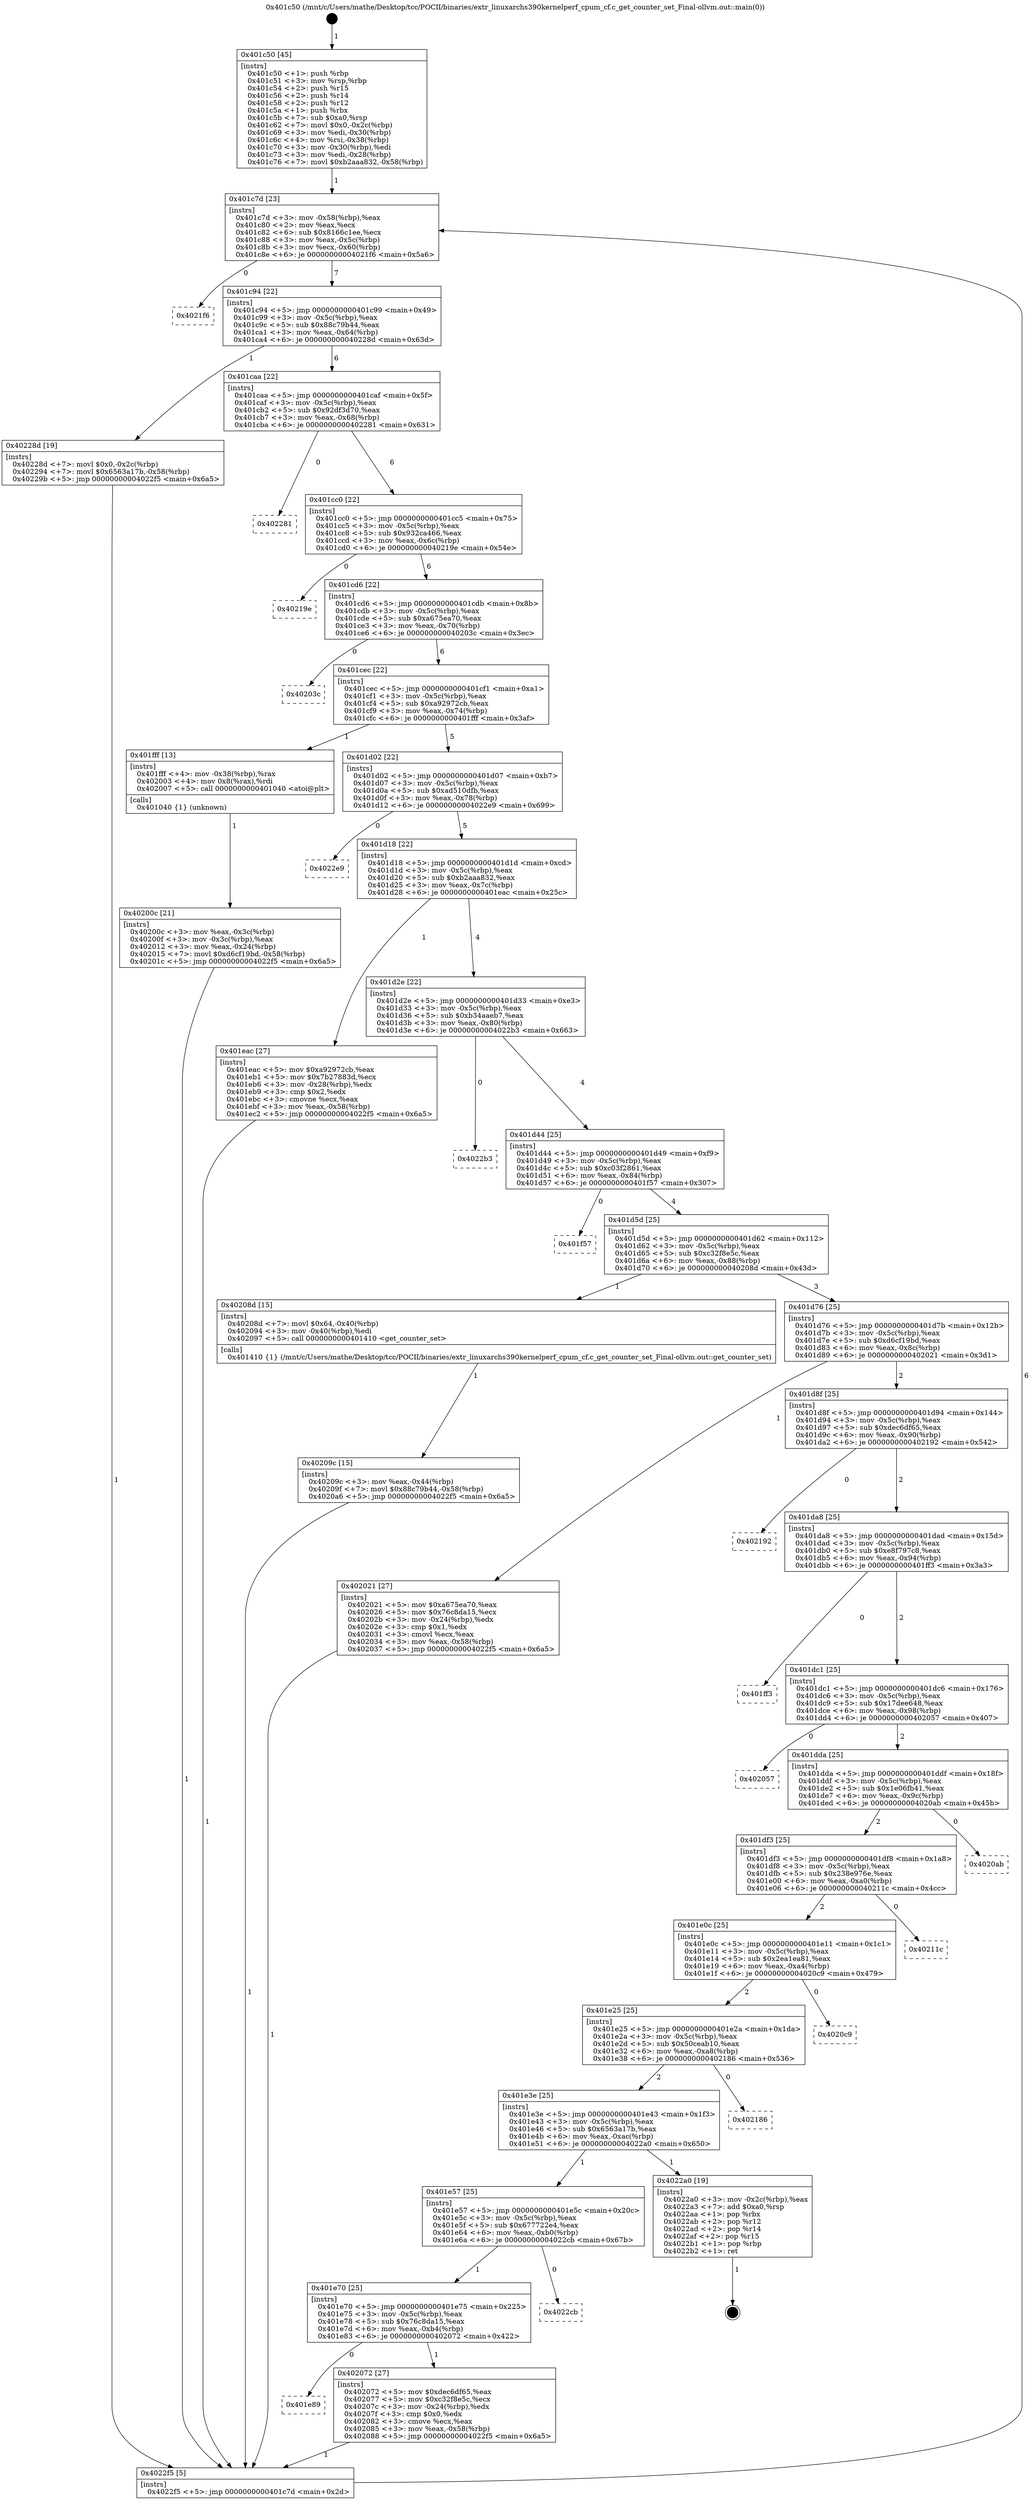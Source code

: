 digraph "0x401c50" {
  label = "0x401c50 (/mnt/c/Users/mathe/Desktop/tcc/POCII/binaries/extr_linuxarchs390kernelperf_cpum_cf.c_get_counter_set_Final-ollvm.out::main(0))"
  labelloc = "t"
  node[shape=record]

  Entry [label="",width=0.3,height=0.3,shape=circle,fillcolor=black,style=filled]
  "0x401c7d" [label="{
     0x401c7d [23]\l
     | [instrs]\l
     &nbsp;&nbsp;0x401c7d \<+3\>: mov -0x58(%rbp),%eax\l
     &nbsp;&nbsp;0x401c80 \<+2\>: mov %eax,%ecx\l
     &nbsp;&nbsp;0x401c82 \<+6\>: sub $0x8166c1ee,%ecx\l
     &nbsp;&nbsp;0x401c88 \<+3\>: mov %eax,-0x5c(%rbp)\l
     &nbsp;&nbsp;0x401c8b \<+3\>: mov %ecx,-0x60(%rbp)\l
     &nbsp;&nbsp;0x401c8e \<+6\>: je 00000000004021f6 \<main+0x5a6\>\l
  }"]
  "0x4021f6" [label="{
     0x4021f6\l
  }", style=dashed]
  "0x401c94" [label="{
     0x401c94 [22]\l
     | [instrs]\l
     &nbsp;&nbsp;0x401c94 \<+5\>: jmp 0000000000401c99 \<main+0x49\>\l
     &nbsp;&nbsp;0x401c99 \<+3\>: mov -0x5c(%rbp),%eax\l
     &nbsp;&nbsp;0x401c9c \<+5\>: sub $0x88c79b44,%eax\l
     &nbsp;&nbsp;0x401ca1 \<+3\>: mov %eax,-0x64(%rbp)\l
     &nbsp;&nbsp;0x401ca4 \<+6\>: je 000000000040228d \<main+0x63d\>\l
  }"]
  Exit [label="",width=0.3,height=0.3,shape=circle,fillcolor=black,style=filled,peripheries=2]
  "0x40228d" [label="{
     0x40228d [19]\l
     | [instrs]\l
     &nbsp;&nbsp;0x40228d \<+7\>: movl $0x0,-0x2c(%rbp)\l
     &nbsp;&nbsp;0x402294 \<+7\>: movl $0x6563a17b,-0x58(%rbp)\l
     &nbsp;&nbsp;0x40229b \<+5\>: jmp 00000000004022f5 \<main+0x6a5\>\l
  }"]
  "0x401caa" [label="{
     0x401caa [22]\l
     | [instrs]\l
     &nbsp;&nbsp;0x401caa \<+5\>: jmp 0000000000401caf \<main+0x5f\>\l
     &nbsp;&nbsp;0x401caf \<+3\>: mov -0x5c(%rbp),%eax\l
     &nbsp;&nbsp;0x401cb2 \<+5\>: sub $0x92df3d70,%eax\l
     &nbsp;&nbsp;0x401cb7 \<+3\>: mov %eax,-0x68(%rbp)\l
     &nbsp;&nbsp;0x401cba \<+6\>: je 0000000000402281 \<main+0x631\>\l
  }"]
  "0x40209c" [label="{
     0x40209c [15]\l
     | [instrs]\l
     &nbsp;&nbsp;0x40209c \<+3\>: mov %eax,-0x44(%rbp)\l
     &nbsp;&nbsp;0x40209f \<+7\>: movl $0x88c79b44,-0x58(%rbp)\l
     &nbsp;&nbsp;0x4020a6 \<+5\>: jmp 00000000004022f5 \<main+0x6a5\>\l
  }"]
  "0x402281" [label="{
     0x402281\l
  }", style=dashed]
  "0x401cc0" [label="{
     0x401cc0 [22]\l
     | [instrs]\l
     &nbsp;&nbsp;0x401cc0 \<+5\>: jmp 0000000000401cc5 \<main+0x75\>\l
     &nbsp;&nbsp;0x401cc5 \<+3\>: mov -0x5c(%rbp),%eax\l
     &nbsp;&nbsp;0x401cc8 \<+5\>: sub $0x932ca466,%eax\l
     &nbsp;&nbsp;0x401ccd \<+3\>: mov %eax,-0x6c(%rbp)\l
     &nbsp;&nbsp;0x401cd0 \<+6\>: je 000000000040219e \<main+0x54e\>\l
  }"]
  "0x401e89" [label="{
     0x401e89\l
  }", style=dashed]
  "0x40219e" [label="{
     0x40219e\l
  }", style=dashed]
  "0x401cd6" [label="{
     0x401cd6 [22]\l
     | [instrs]\l
     &nbsp;&nbsp;0x401cd6 \<+5\>: jmp 0000000000401cdb \<main+0x8b\>\l
     &nbsp;&nbsp;0x401cdb \<+3\>: mov -0x5c(%rbp),%eax\l
     &nbsp;&nbsp;0x401cde \<+5\>: sub $0xa675ea70,%eax\l
     &nbsp;&nbsp;0x401ce3 \<+3\>: mov %eax,-0x70(%rbp)\l
     &nbsp;&nbsp;0x401ce6 \<+6\>: je 000000000040203c \<main+0x3ec\>\l
  }"]
  "0x402072" [label="{
     0x402072 [27]\l
     | [instrs]\l
     &nbsp;&nbsp;0x402072 \<+5\>: mov $0xdec6df65,%eax\l
     &nbsp;&nbsp;0x402077 \<+5\>: mov $0xc32f8e5c,%ecx\l
     &nbsp;&nbsp;0x40207c \<+3\>: mov -0x24(%rbp),%edx\l
     &nbsp;&nbsp;0x40207f \<+3\>: cmp $0x0,%edx\l
     &nbsp;&nbsp;0x402082 \<+3\>: cmove %ecx,%eax\l
     &nbsp;&nbsp;0x402085 \<+3\>: mov %eax,-0x58(%rbp)\l
     &nbsp;&nbsp;0x402088 \<+5\>: jmp 00000000004022f5 \<main+0x6a5\>\l
  }"]
  "0x40203c" [label="{
     0x40203c\l
  }", style=dashed]
  "0x401cec" [label="{
     0x401cec [22]\l
     | [instrs]\l
     &nbsp;&nbsp;0x401cec \<+5\>: jmp 0000000000401cf1 \<main+0xa1\>\l
     &nbsp;&nbsp;0x401cf1 \<+3\>: mov -0x5c(%rbp),%eax\l
     &nbsp;&nbsp;0x401cf4 \<+5\>: sub $0xa92972cb,%eax\l
     &nbsp;&nbsp;0x401cf9 \<+3\>: mov %eax,-0x74(%rbp)\l
     &nbsp;&nbsp;0x401cfc \<+6\>: je 0000000000401fff \<main+0x3af\>\l
  }"]
  "0x401e70" [label="{
     0x401e70 [25]\l
     | [instrs]\l
     &nbsp;&nbsp;0x401e70 \<+5\>: jmp 0000000000401e75 \<main+0x225\>\l
     &nbsp;&nbsp;0x401e75 \<+3\>: mov -0x5c(%rbp),%eax\l
     &nbsp;&nbsp;0x401e78 \<+5\>: sub $0x76c8da15,%eax\l
     &nbsp;&nbsp;0x401e7d \<+6\>: mov %eax,-0xb4(%rbp)\l
     &nbsp;&nbsp;0x401e83 \<+6\>: je 0000000000402072 \<main+0x422\>\l
  }"]
  "0x401fff" [label="{
     0x401fff [13]\l
     | [instrs]\l
     &nbsp;&nbsp;0x401fff \<+4\>: mov -0x38(%rbp),%rax\l
     &nbsp;&nbsp;0x402003 \<+4\>: mov 0x8(%rax),%rdi\l
     &nbsp;&nbsp;0x402007 \<+5\>: call 0000000000401040 \<atoi@plt\>\l
     | [calls]\l
     &nbsp;&nbsp;0x401040 \{1\} (unknown)\l
  }"]
  "0x401d02" [label="{
     0x401d02 [22]\l
     | [instrs]\l
     &nbsp;&nbsp;0x401d02 \<+5\>: jmp 0000000000401d07 \<main+0xb7\>\l
     &nbsp;&nbsp;0x401d07 \<+3\>: mov -0x5c(%rbp),%eax\l
     &nbsp;&nbsp;0x401d0a \<+5\>: sub $0xad510dfb,%eax\l
     &nbsp;&nbsp;0x401d0f \<+3\>: mov %eax,-0x78(%rbp)\l
     &nbsp;&nbsp;0x401d12 \<+6\>: je 00000000004022e9 \<main+0x699\>\l
  }"]
  "0x4022cb" [label="{
     0x4022cb\l
  }", style=dashed]
  "0x4022e9" [label="{
     0x4022e9\l
  }", style=dashed]
  "0x401d18" [label="{
     0x401d18 [22]\l
     | [instrs]\l
     &nbsp;&nbsp;0x401d18 \<+5\>: jmp 0000000000401d1d \<main+0xcd\>\l
     &nbsp;&nbsp;0x401d1d \<+3\>: mov -0x5c(%rbp),%eax\l
     &nbsp;&nbsp;0x401d20 \<+5\>: sub $0xb2aaa832,%eax\l
     &nbsp;&nbsp;0x401d25 \<+3\>: mov %eax,-0x7c(%rbp)\l
     &nbsp;&nbsp;0x401d28 \<+6\>: je 0000000000401eac \<main+0x25c\>\l
  }"]
  "0x401e57" [label="{
     0x401e57 [25]\l
     | [instrs]\l
     &nbsp;&nbsp;0x401e57 \<+5\>: jmp 0000000000401e5c \<main+0x20c\>\l
     &nbsp;&nbsp;0x401e5c \<+3\>: mov -0x5c(%rbp),%eax\l
     &nbsp;&nbsp;0x401e5f \<+5\>: sub $0x677722e4,%eax\l
     &nbsp;&nbsp;0x401e64 \<+6\>: mov %eax,-0xb0(%rbp)\l
     &nbsp;&nbsp;0x401e6a \<+6\>: je 00000000004022cb \<main+0x67b\>\l
  }"]
  "0x401eac" [label="{
     0x401eac [27]\l
     | [instrs]\l
     &nbsp;&nbsp;0x401eac \<+5\>: mov $0xa92972cb,%eax\l
     &nbsp;&nbsp;0x401eb1 \<+5\>: mov $0x7b27883d,%ecx\l
     &nbsp;&nbsp;0x401eb6 \<+3\>: mov -0x28(%rbp),%edx\l
     &nbsp;&nbsp;0x401eb9 \<+3\>: cmp $0x2,%edx\l
     &nbsp;&nbsp;0x401ebc \<+3\>: cmovne %ecx,%eax\l
     &nbsp;&nbsp;0x401ebf \<+3\>: mov %eax,-0x58(%rbp)\l
     &nbsp;&nbsp;0x401ec2 \<+5\>: jmp 00000000004022f5 \<main+0x6a5\>\l
  }"]
  "0x401d2e" [label="{
     0x401d2e [22]\l
     | [instrs]\l
     &nbsp;&nbsp;0x401d2e \<+5\>: jmp 0000000000401d33 \<main+0xe3\>\l
     &nbsp;&nbsp;0x401d33 \<+3\>: mov -0x5c(%rbp),%eax\l
     &nbsp;&nbsp;0x401d36 \<+5\>: sub $0xb34aaeb7,%eax\l
     &nbsp;&nbsp;0x401d3b \<+3\>: mov %eax,-0x80(%rbp)\l
     &nbsp;&nbsp;0x401d3e \<+6\>: je 00000000004022b3 \<main+0x663\>\l
  }"]
  "0x4022f5" [label="{
     0x4022f5 [5]\l
     | [instrs]\l
     &nbsp;&nbsp;0x4022f5 \<+5\>: jmp 0000000000401c7d \<main+0x2d\>\l
  }"]
  "0x401c50" [label="{
     0x401c50 [45]\l
     | [instrs]\l
     &nbsp;&nbsp;0x401c50 \<+1\>: push %rbp\l
     &nbsp;&nbsp;0x401c51 \<+3\>: mov %rsp,%rbp\l
     &nbsp;&nbsp;0x401c54 \<+2\>: push %r15\l
     &nbsp;&nbsp;0x401c56 \<+2\>: push %r14\l
     &nbsp;&nbsp;0x401c58 \<+2\>: push %r12\l
     &nbsp;&nbsp;0x401c5a \<+1\>: push %rbx\l
     &nbsp;&nbsp;0x401c5b \<+7\>: sub $0xa0,%rsp\l
     &nbsp;&nbsp;0x401c62 \<+7\>: movl $0x0,-0x2c(%rbp)\l
     &nbsp;&nbsp;0x401c69 \<+3\>: mov %edi,-0x30(%rbp)\l
     &nbsp;&nbsp;0x401c6c \<+4\>: mov %rsi,-0x38(%rbp)\l
     &nbsp;&nbsp;0x401c70 \<+3\>: mov -0x30(%rbp),%edi\l
     &nbsp;&nbsp;0x401c73 \<+3\>: mov %edi,-0x28(%rbp)\l
     &nbsp;&nbsp;0x401c76 \<+7\>: movl $0xb2aaa832,-0x58(%rbp)\l
  }"]
  "0x40200c" [label="{
     0x40200c [21]\l
     | [instrs]\l
     &nbsp;&nbsp;0x40200c \<+3\>: mov %eax,-0x3c(%rbp)\l
     &nbsp;&nbsp;0x40200f \<+3\>: mov -0x3c(%rbp),%eax\l
     &nbsp;&nbsp;0x402012 \<+3\>: mov %eax,-0x24(%rbp)\l
     &nbsp;&nbsp;0x402015 \<+7\>: movl $0xd6cf19bd,-0x58(%rbp)\l
     &nbsp;&nbsp;0x40201c \<+5\>: jmp 00000000004022f5 \<main+0x6a5\>\l
  }"]
  "0x4022a0" [label="{
     0x4022a0 [19]\l
     | [instrs]\l
     &nbsp;&nbsp;0x4022a0 \<+3\>: mov -0x2c(%rbp),%eax\l
     &nbsp;&nbsp;0x4022a3 \<+7\>: add $0xa0,%rsp\l
     &nbsp;&nbsp;0x4022aa \<+1\>: pop %rbx\l
     &nbsp;&nbsp;0x4022ab \<+2\>: pop %r12\l
     &nbsp;&nbsp;0x4022ad \<+2\>: pop %r14\l
     &nbsp;&nbsp;0x4022af \<+2\>: pop %r15\l
     &nbsp;&nbsp;0x4022b1 \<+1\>: pop %rbp\l
     &nbsp;&nbsp;0x4022b2 \<+1\>: ret\l
  }"]
  "0x4022b3" [label="{
     0x4022b3\l
  }", style=dashed]
  "0x401d44" [label="{
     0x401d44 [25]\l
     | [instrs]\l
     &nbsp;&nbsp;0x401d44 \<+5\>: jmp 0000000000401d49 \<main+0xf9\>\l
     &nbsp;&nbsp;0x401d49 \<+3\>: mov -0x5c(%rbp),%eax\l
     &nbsp;&nbsp;0x401d4c \<+5\>: sub $0xc03f2861,%eax\l
     &nbsp;&nbsp;0x401d51 \<+6\>: mov %eax,-0x84(%rbp)\l
     &nbsp;&nbsp;0x401d57 \<+6\>: je 0000000000401f57 \<main+0x307\>\l
  }"]
  "0x401e3e" [label="{
     0x401e3e [25]\l
     | [instrs]\l
     &nbsp;&nbsp;0x401e3e \<+5\>: jmp 0000000000401e43 \<main+0x1f3\>\l
     &nbsp;&nbsp;0x401e43 \<+3\>: mov -0x5c(%rbp),%eax\l
     &nbsp;&nbsp;0x401e46 \<+5\>: sub $0x6563a17b,%eax\l
     &nbsp;&nbsp;0x401e4b \<+6\>: mov %eax,-0xac(%rbp)\l
     &nbsp;&nbsp;0x401e51 \<+6\>: je 00000000004022a0 \<main+0x650\>\l
  }"]
  "0x401f57" [label="{
     0x401f57\l
  }", style=dashed]
  "0x401d5d" [label="{
     0x401d5d [25]\l
     | [instrs]\l
     &nbsp;&nbsp;0x401d5d \<+5\>: jmp 0000000000401d62 \<main+0x112\>\l
     &nbsp;&nbsp;0x401d62 \<+3\>: mov -0x5c(%rbp),%eax\l
     &nbsp;&nbsp;0x401d65 \<+5\>: sub $0xc32f8e5c,%eax\l
     &nbsp;&nbsp;0x401d6a \<+6\>: mov %eax,-0x88(%rbp)\l
     &nbsp;&nbsp;0x401d70 \<+6\>: je 000000000040208d \<main+0x43d\>\l
  }"]
  "0x402186" [label="{
     0x402186\l
  }", style=dashed]
  "0x40208d" [label="{
     0x40208d [15]\l
     | [instrs]\l
     &nbsp;&nbsp;0x40208d \<+7\>: movl $0x64,-0x40(%rbp)\l
     &nbsp;&nbsp;0x402094 \<+3\>: mov -0x40(%rbp),%edi\l
     &nbsp;&nbsp;0x402097 \<+5\>: call 0000000000401410 \<get_counter_set\>\l
     | [calls]\l
     &nbsp;&nbsp;0x401410 \{1\} (/mnt/c/Users/mathe/Desktop/tcc/POCII/binaries/extr_linuxarchs390kernelperf_cpum_cf.c_get_counter_set_Final-ollvm.out::get_counter_set)\l
  }"]
  "0x401d76" [label="{
     0x401d76 [25]\l
     | [instrs]\l
     &nbsp;&nbsp;0x401d76 \<+5\>: jmp 0000000000401d7b \<main+0x12b\>\l
     &nbsp;&nbsp;0x401d7b \<+3\>: mov -0x5c(%rbp),%eax\l
     &nbsp;&nbsp;0x401d7e \<+5\>: sub $0xd6cf19bd,%eax\l
     &nbsp;&nbsp;0x401d83 \<+6\>: mov %eax,-0x8c(%rbp)\l
     &nbsp;&nbsp;0x401d89 \<+6\>: je 0000000000402021 \<main+0x3d1\>\l
  }"]
  "0x401e25" [label="{
     0x401e25 [25]\l
     | [instrs]\l
     &nbsp;&nbsp;0x401e25 \<+5\>: jmp 0000000000401e2a \<main+0x1da\>\l
     &nbsp;&nbsp;0x401e2a \<+3\>: mov -0x5c(%rbp),%eax\l
     &nbsp;&nbsp;0x401e2d \<+5\>: sub $0x50ceab10,%eax\l
     &nbsp;&nbsp;0x401e32 \<+6\>: mov %eax,-0xa8(%rbp)\l
     &nbsp;&nbsp;0x401e38 \<+6\>: je 0000000000402186 \<main+0x536\>\l
  }"]
  "0x402021" [label="{
     0x402021 [27]\l
     | [instrs]\l
     &nbsp;&nbsp;0x402021 \<+5\>: mov $0xa675ea70,%eax\l
     &nbsp;&nbsp;0x402026 \<+5\>: mov $0x76c8da15,%ecx\l
     &nbsp;&nbsp;0x40202b \<+3\>: mov -0x24(%rbp),%edx\l
     &nbsp;&nbsp;0x40202e \<+3\>: cmp $0x1,%edx\l
     &nbsp;&nbsp;0x402031 \<+3\>: cmovl %ecx,%eax\l
     &nbsp;&nbsp;0x402034 \<+3\>: mov %eax,-0x58(%rbp)\l
     &nbsp;&nbsp;0x402037 \<+5\>: jmp 00000000004022f5 \<main+0x6a5\>\l
  }"]
  "0x401d8f" [label="{
     0x401d8f [25]\l
     | [instrs]\l
     &nbsp;&nbsp;0x401d8f \<+5\>: jmp 0000000000401d94 \<main+0x144\>\l
     &nbsp;&nbsp;0x401d94 \<+3\>: mov -0x5c(%rbp),%eax\l
     &nbsp;&nbsp;0x401d97 \<+5\>: sub $0xdec6df65,%eax\l
     &nbsp;&nbsp;0x401d9c \<+6\>: mov %eax,-0x90(%rbp)\l
     &nbsp;&nbsp;0x401da2 \<+6\>: je 0000000000402192 \<main+0x542\>\l
  }"]
  "0x4020c9" [label="{
     0x4020c9\l
  }", style=dashed]
  "0x402192" [label="{
     0x402192\l
  }", style=dashed]
  "0x401da8" [label="{
     0x401da8 [25]\l
     | [instrs]\l
     &nbsp;&nbsp;0x401da8 \<+5\>: jmp 0000000000401dad \<main+0x15d\>\l
     &nbsp;&nbsp;0x401dad \<+3\>: mov -0x5c(%rbp),%eax\l
     &nbsp;&nbsp;0x401db0 \<+5\>: sub $0xe8f797c8,%eax\l
     &nbsp;&nbsp;0x401db5 \<+6\>: mov %eax,-0x94(%rbp)\l
     &nbsp;&nbsp;0x401dbb \<+6\>: je 0000000000401ff3 \<main+0x3a3\>\l
  }"]
  "0x401e0c" [label="{
     0x401e0c [25]\l
     | [instrs]\l
     &nbsp;&nbsp;0x401e0c \<+5\>: jmp 0000000000401e11 \<main+0x1c1\>\l
     &nbsp;&nbsp;0x401e11 \<+3\>: mov -0x5c(%rbp),%eax\l
     &nbsp;&nbsp;0x401e14 \<+5\>: sub $0x2ea1ea81,%eax\l
     &nbsp;&nbsp;0x401e19 \<+6\>: mov %eax,-0xa4(%rbp)\l
     &nbsp;&nbsp;0x401e1f \<+6\>: je 00000000004020c9 \<main+0x479\>\l
  }"]
  "0x401ff3" [label="{
     0x401ff3\l
  }", style=dashed]
  "0x401dc1" [label="{
     0x401dc1 [25]\l
     | [instrs]\l
     &nbsp;&nbsp;0x401dc1 \<+5\>: jmp 0000000000401dc6 \<main+0x176\>\l
     &nbsp;&nbsp;0x401dc6 \<+3\>: mov -0x5c(%rbp),%eax\l
     &nbsp;&nbsp;0x401dc9 \<+5\>: sub $0x17dee648,%eax\l
     &nbsp;&nbsp;0x401dce \<+6\>: mov %eax,-0x98(%rbp)\l
     &nbsp;&nbsp;0x401dd4 \<+6\>: je 0000000000402057 \<main+0x407\>\l
  }"]
  "0x40211c" [label="{
     0x40211c\l
  }", style=dashed]
  "0x402057" [label="{
     0x402057\l
  }", style=dashed]
  "0x401dda" [label="{
     0x401dda [25]\l
     | [instrs]\l
     &nbsp;&nbsp;0x401dda \<+5\>: jmp 0000000000401ddf \<main+0x18f\>\l
     &nbsp;&nbsp;0x401ddf \<+3\>: mov -0x5c(%rbp),%eax\l
     &nbsp;&nbsp;0x401de2 \<+5\>: sub $0x1e06fb41,%eax\l
     &nbsp;&nbsp;0x401de7 \<+6\>: mov %eax,-0x9c(%rbp)\l
     &nbsp;&nbsp;0x401ded \<+6\>: je 00000000004020ab \<main+0x45b\>\l
  }"]
  "0x401df3" [label="{
     0x401df3 [25]\l
     | [instrs]\l
     &nbsp;&nbsp;0x401df3 \<+5\>: jmp 0000000000401df8 \<main+0x1a8\>\l
     &nbsp;&nbsp;0x401df8 \<+3\>: mov -0x5c(%rbp),%eax\l
     &nbsp;&nbsp;0x401dfb \<+5\>: sub $0x238e976e,%eax\l
     &nbsp;&nbsp;0x401e00 \<+6\>: mov %eax,-0xa0(%rbp)\l
     &nbsp;&nbsp;0x401e06 \<+6\>: je 000000000040211c \<main+0x4cc\>\l
  }"]
  "0x4020ab" [label="{
     0x4020ab\l
  }", style=dashed]
  Entry -> "0x401c50" [label=" 1"]
  "0x401c7d" -> "0x4021f6" [label=" 0"]
  "0x401c7d" -> "0x401c94" [label=" 7"]
  "0x4022a0" -> Exit [label=" 1"]
  "0x401c94" -> "0x40228d" [label=" 1"]
  "0x401c94" -> "0x401caa" [label=" 6"]
  "0x40228d" -> "0x4022f5" [label=" 1"]
  "0x401caa" -> "0x402281" [label=" 0"]
  "0x401caa" -> "0x401cc0" [label=" 6"]
  "0x40209c" -> "0x4022f5" [label=" 1"]
  "0x401cc0" -> "0x40219e" [label=" 0"]
  "0x401cc0" -> "0x401cd6" [label=" 6"]
  "0x40208d" -> "0x40209c" [label=" 1"]
  "0x401cd6" -> "0x40203c" [label=" 0"]
  "0x401cd6" -> "0x401cec" [label=" 6"]
  "0x402072" -> "0x4022f5" [label=" 1"]
  "0x401cec" -> "0x401fff" [label=" 1"]
  "0x401cec" -> "0x401d02" [label=" 5"]
  "0x401e70" -> "0x402072" [label=" 1"]
  "0x401d02" -> "0x4022e9" [label=" 0"]
  "0x401d02" -> "0x401d18" [label=" 5"]
  "0x401e70" -> "0x401e89" [label=" 0"]
  "0x401d18" -> "0x401eac" [label=" 1"]
  "0x401d18" -> "0x401d2e" [label=" 4"]
  "0x401eac" -> "0x4022f5" [label=" 1"]
  "0x401c50" -> "0x401c7d" [label=" 1"]
  "0x4022f5" -> "0x401c7d" [label=" 6"]
  "0x401fff" -> "0x40200c" [label=" 1"]
  "0x40200c" -> "0x4022f5" [label=" 1"]
  "0x401e57" -> "0x4022cb" [label=" 0"]
  "0x401d2e" -> "0x4022b3" [label=" 0"]
  "0x401d2e" -> "0x401d44" [label=" 4"]
  "0x401e57" -> "0x401e70" [label=" 1"]
  "0x401d44" -> "0x401f57" [label=" 0"]
  "0x401d44" -> "0x401d5d" [label=" 4"]
  "0x401e3e" -> "0x4022a0" [label=" 1"]
  "0x401d5d" -> "0x40208d" [label=" 1"]
  "0x401d5d" -> "0x401d76" [label=" 3"]
  "0x401e3e" -> "0x401e57" [label=" 1"]
  "0x401d76" -> "0x402021" [label=" 1"]
  "0x401d76" -> "0x401d8f" [label=" 2"]
  "0x402021" -> "0x4022f5" [label=" 1"]
  "0x401e25" -> "0x402186" [label=" 0"]
  "0x401d8f" -> "0x402192" [label=" 0"]
  "0x401d8f" -> "0x401da8" [label=" 2"]
  "0x401e25" -> "0x401e3e" [label=" 2"]
  "0x401da8" -> "0x401ff3" [label=" 0"]
  "0x401da8" -> "0x401dc1" [label=" 2"]
  "0x401e0c" -> "0x4020c9" [label=" 0"]
  "0x401dc1" -> "0x402057" [label=" 0"]
  "0x401dc1" -> "0x401dda" [label=" 2"]
  "0x401e0c" -> "0x401e25" [label=" 2"]
  "0x401dda" -> "0x4020ab" [label=" 0"]
  "0x401dda" -> "0x401df3" [label=" 2"]
  "0x401df3" -> "0x401e0c" [label=" 2"]
  "0x401df3" -> "0x40211c" [label=" 0"]
}
